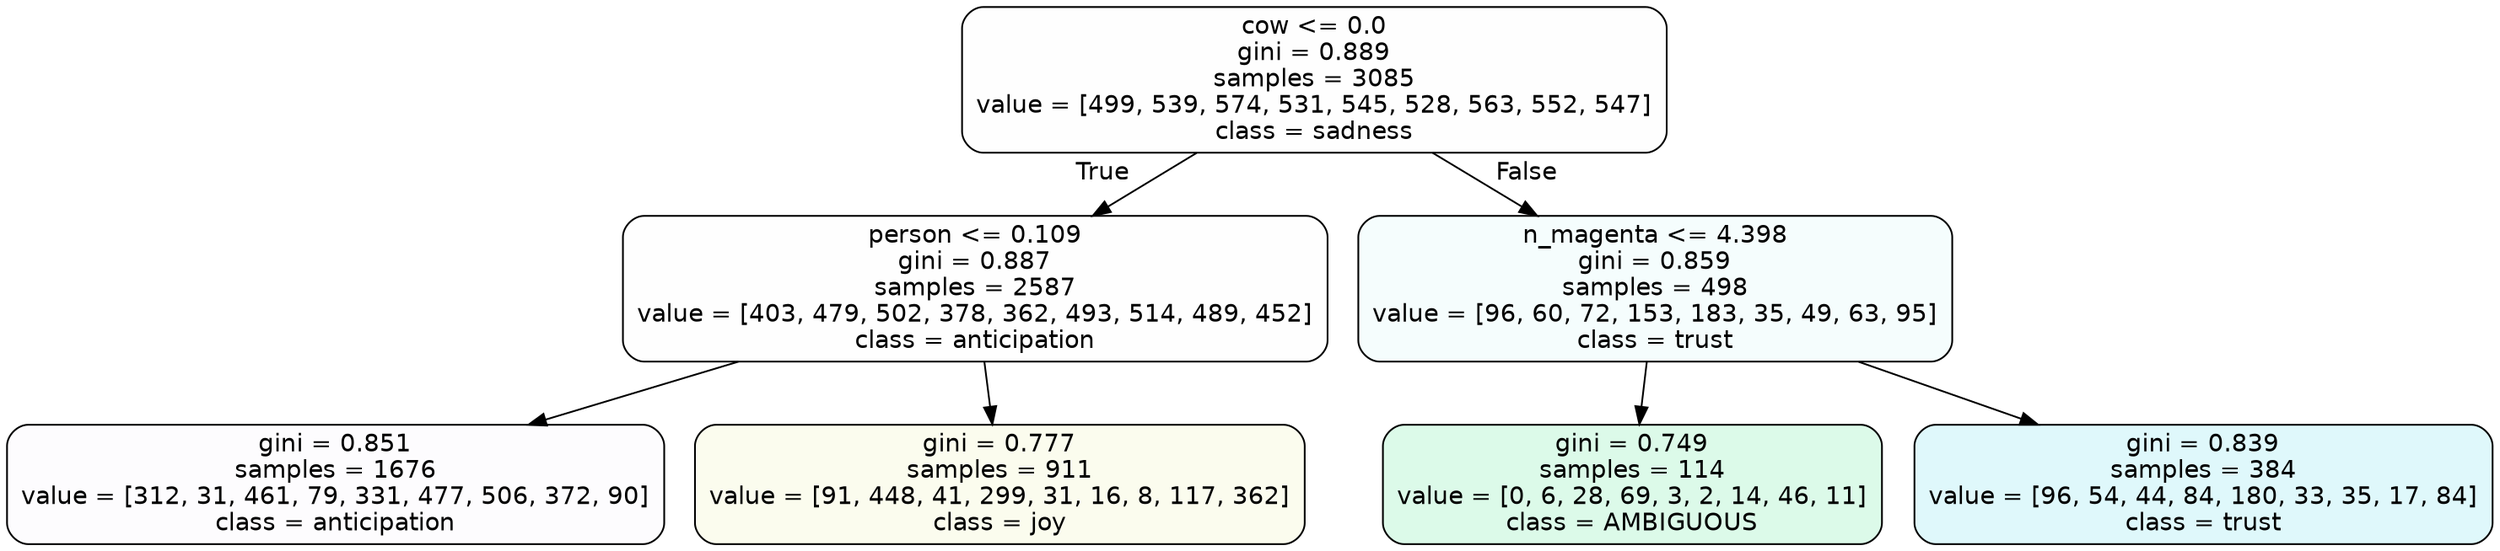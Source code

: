 digraph Tree {
node [shape=box, style="filled, rounded", color="black", fontname=helvetica] ;
edge [fontname=helvetica] ;
0 [label="cow <= 0.0\ngini = 0.889\nsamples = 3085\nvalue = [499, 539, 574, 531, 545, 528, 563, 552, 547]\nclass = sadness", fillcolor="#64e53901"] ;
1 [label="person <= 0.109\ngini = 0.887\nsamples = 2587\nvalue = [403, 479, 502, 378, 362, 493, 514, 489, 452]\nclass = anticipation", fillcolor="#8139e501"] ;
0 -> 1 [labeldistance=2.5, labelangle=45, headlabel="True"] ;
2 [label="gini = 0.851\nsamples = 1676\nvalue = [312, 31, 461, 79, 331, 477, 506, 372, 90]\nclass = anticipation", fillcolor="#8139e503"] ;
1 -> 2 ;
3 [label="gini = 0.777\nsamples = 911\nvalue = [91, 448, 41, 299, 31, 16, 8, 117, 362]\nclass = joy", fillcolor="#d7e53915"] ;
1 -> 3 ;
4 [label="n_magenta <= 4.398\ngini = 0.859\nsamples = 498\nvalue = [96, 60, 72, 153, 183, 35, 49, 63, 95]\nclass = trust", fillcolor="#39d7e50c"] ;
0 -> 4 [labeldistance=2.5, labelangle=-45, headlabel="False"] ;
5 [label="gini = 0.749\nsamples = 114\nvalue = [0, 6, 28, 69, 3, 2, 14, 46, 11]\nclass = AMBIGUOUS", fillcolor="#39e5812c"] ;
4 -> 5 ;
6 [label="gini = 0.839\nsamples = 384\nvalue = [96, 54, 44, 84, 180, 33, 35, 17, 84]\nclass = trust", fillcolor="#39d7e528"] ;
4 -> 6 ;
}